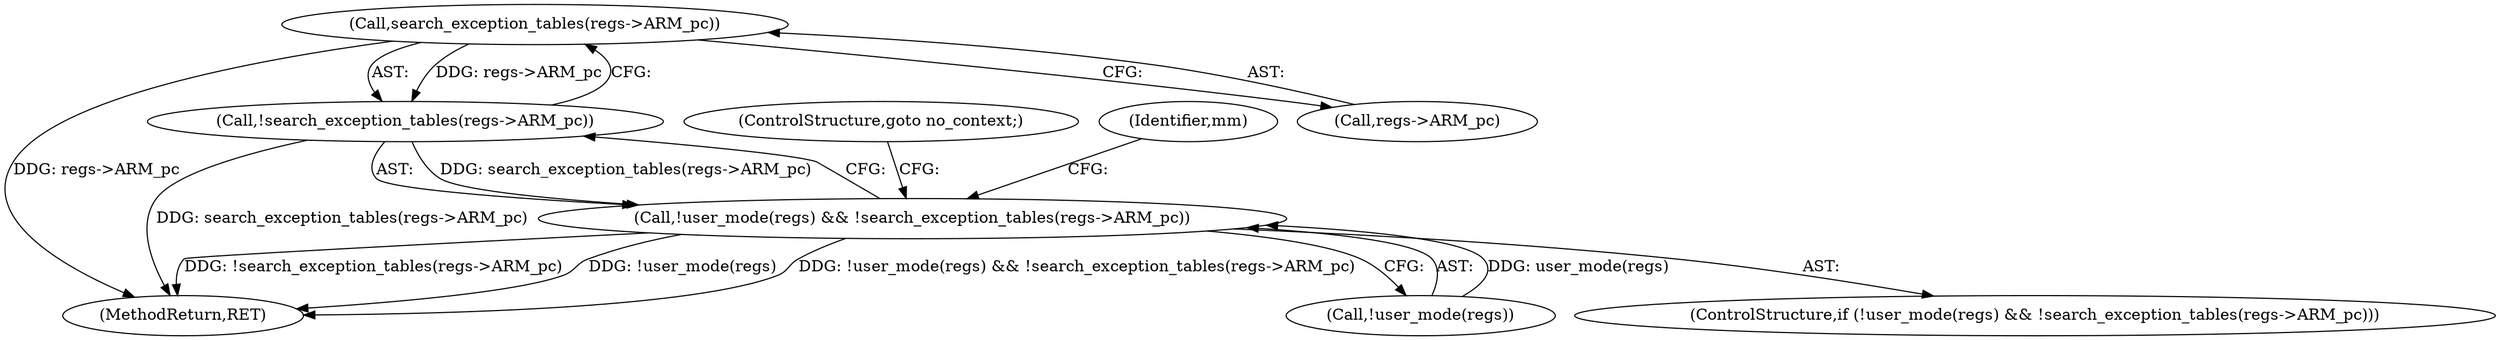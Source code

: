 digraph "0_linux_a8b0ca17b80e92faab46ee7179ba9e99ccb61233_6@pointer" {
"1000152" [label="(Call,search_exception_tables(regs->ARM_pc))"];
"1000151" [label="(Call,!search_exception_tables(regs->ARM_pc))"];
"1000147" [label="(Call,!user_mode(regs) && !search_exception_tables(regs->ARM_pc))"];
"1000156" [label="(ControlStructure,goto no_context;)"];
"1000278" [label="(MethodReturn,RET)"];
"1000148" [label="(Call,!user_mode(regs))"];
"1000160" [label="(Identifier,mm)"];
"1000151" [label="(Call,!search_exception_tables(regs->ARM_pc))"];
"1000152" [label="(Call,search_exception_tables(regs->ARM_pc))"];
"1000147" [label="(Call,!user_mode(regs) && !search_exception_tables(regs->ARM_pc))"];
"1000146" [label="(ControlStructure,if (!user_mode(regs) && !search_exception_tables(regs->ARM_pc)))"];
"1000153" [label="(Call,regs->ARM_pc)"];
"1000152" -> "1000151"  [label="AST: "];
"1000152" -> "1000153"  [label="CFG: "];
"1000153" -> "1000152"  [label="AST: "];
"1000151" -> "1000152"  [label="CFG: "];
"1000152" -> "1000278"  [label="DDG: regs->ARM_pc"];
"1000152" -> "1000151"  [label="DDG: regs->ARM_pc"];
"1000151" -> "1000147"  [label="AST: "];
"1000147" -> "1000151"  [label="CFG: "];
"1000151" -> "1000278"  [label="DDG: search_exception_tables(regs->ARM_pc)"];
"1000151" -> "1000147"  [label="DDG: search_exception_tables(regs->ARM_pc)"];
"1000147" -> "1000146"  [label="AST: "];
"1000147" -> "1000148"  [label="CFG: "];
"1000148" -> "1000147"  [label="AST: "];
"1000156" -> "1000147"  [label="CFG: "];
"1000160" -> "1000147"  [label="CFG: "];
"1000147" -> "1000278"  [label="DDG: !search_exception_tables(regs->ARM_pc)"];
"1000147" -> "1000278"  [label="DDG: !user_mode(regs)"];
"1000147" -> "1000278"  [label="DDG: !user_mode(regs) && !search_exception_tables(regs->ARM_pc)"];
"1000148" -> "1000147"  [label="DDG: user_mode(regs)"];
}

